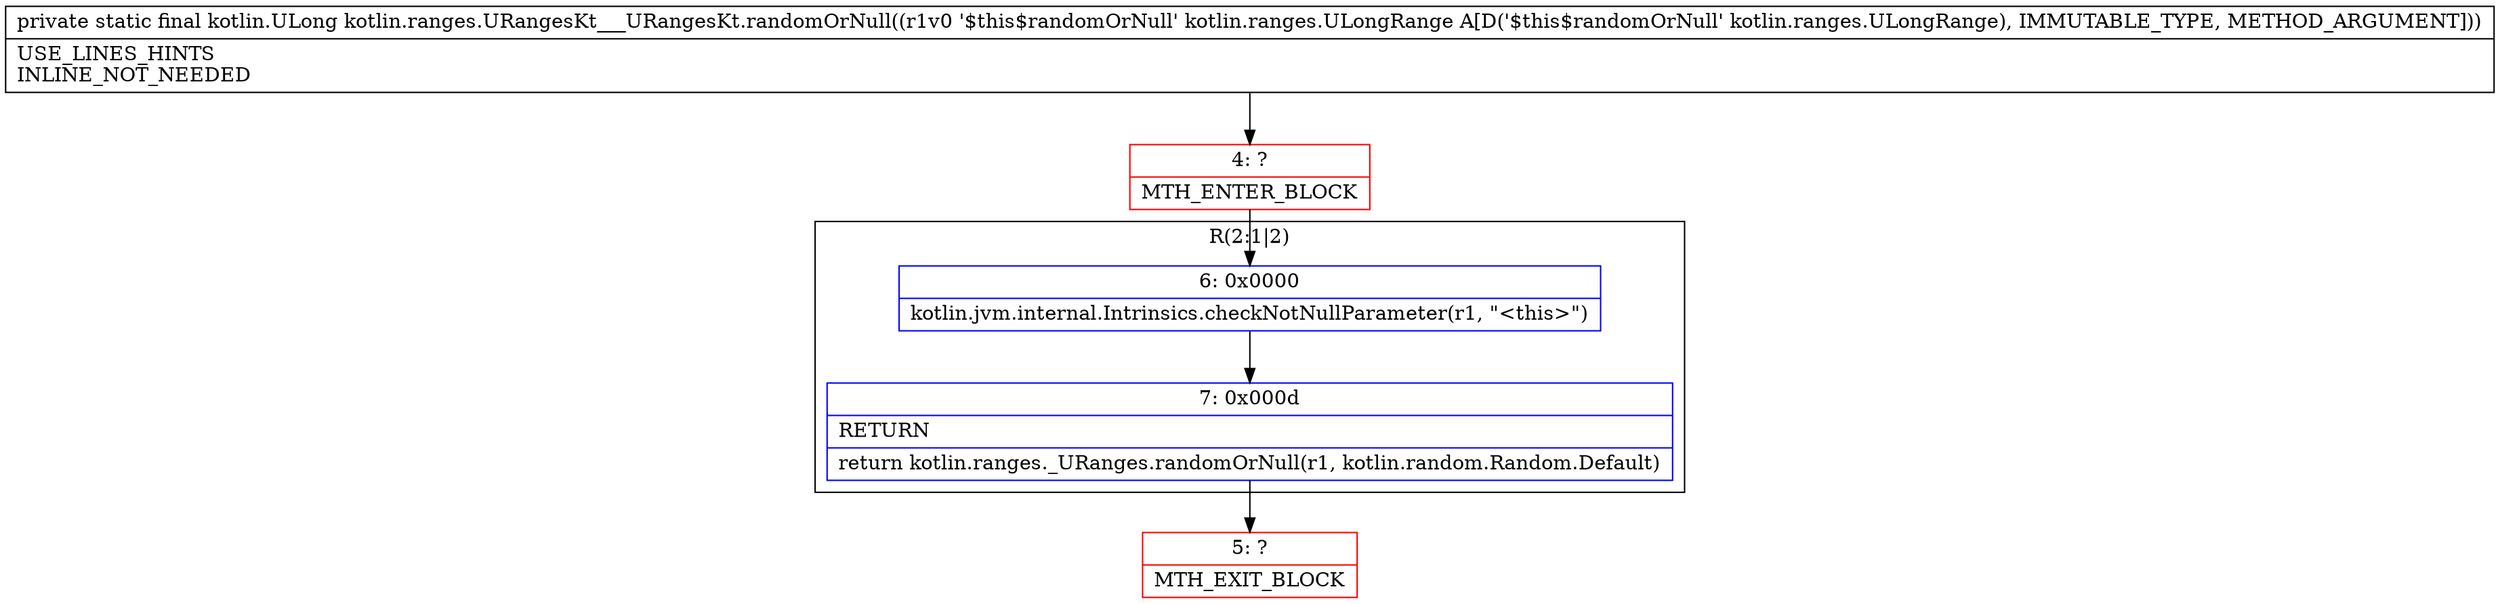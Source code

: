 digraph "CFG forkotlin.ranges.URangesKt___URangesKt.randomOrNull(Lkotlin\/ranges\/ULongRange;)Lkotlin\/ULong;" {
subgraph cluster_Region_1710782840 {
label = "R(2:1|2)";
node [shape=record,color=blue];
Node_6 [shape=record,label="{6\:\ 0x0000|kotlin.jvm.internal.Intrinsics.checkNotNullParameter(r1, \"\<this\>\")\l}"];
Node_7 [shape=record,label="{7\:\ 0x000d|RETURN\l|return kotlin.ranges._URanges.randomOrNull(r1, kotlin.random.Random.Default)\l}"];
}
Node_4 [shape=record,color=red,label="{4\:\ ?|MTH_ENTER_BLOCK\l}"];
Node_5 [shape=record,color=red,label="{5\:\ ?|MTH_EXIT_BLOCK\l}"];
MethodNode[shape=record,label="{private static final kotlin.ULong kotlin.ranges.URangesKt___URangesKt.randomOrNull((r1v0 '$this$randomOrNull' kotlin.ranges.ULongRange A[D('$this$randomOrNull' kotlin.ranges.ULongRange), IMMUTABLE_TYPE, METHOD_ARGUMENT]))  | USE_LINES_HINTS\lINLINE_NOT_NEEDED\l}"];
MethodNode -> Node_4;Node_6 -> Node_7;
Node_7 -> Node_5;
Node_4 -> Node_6;
}

